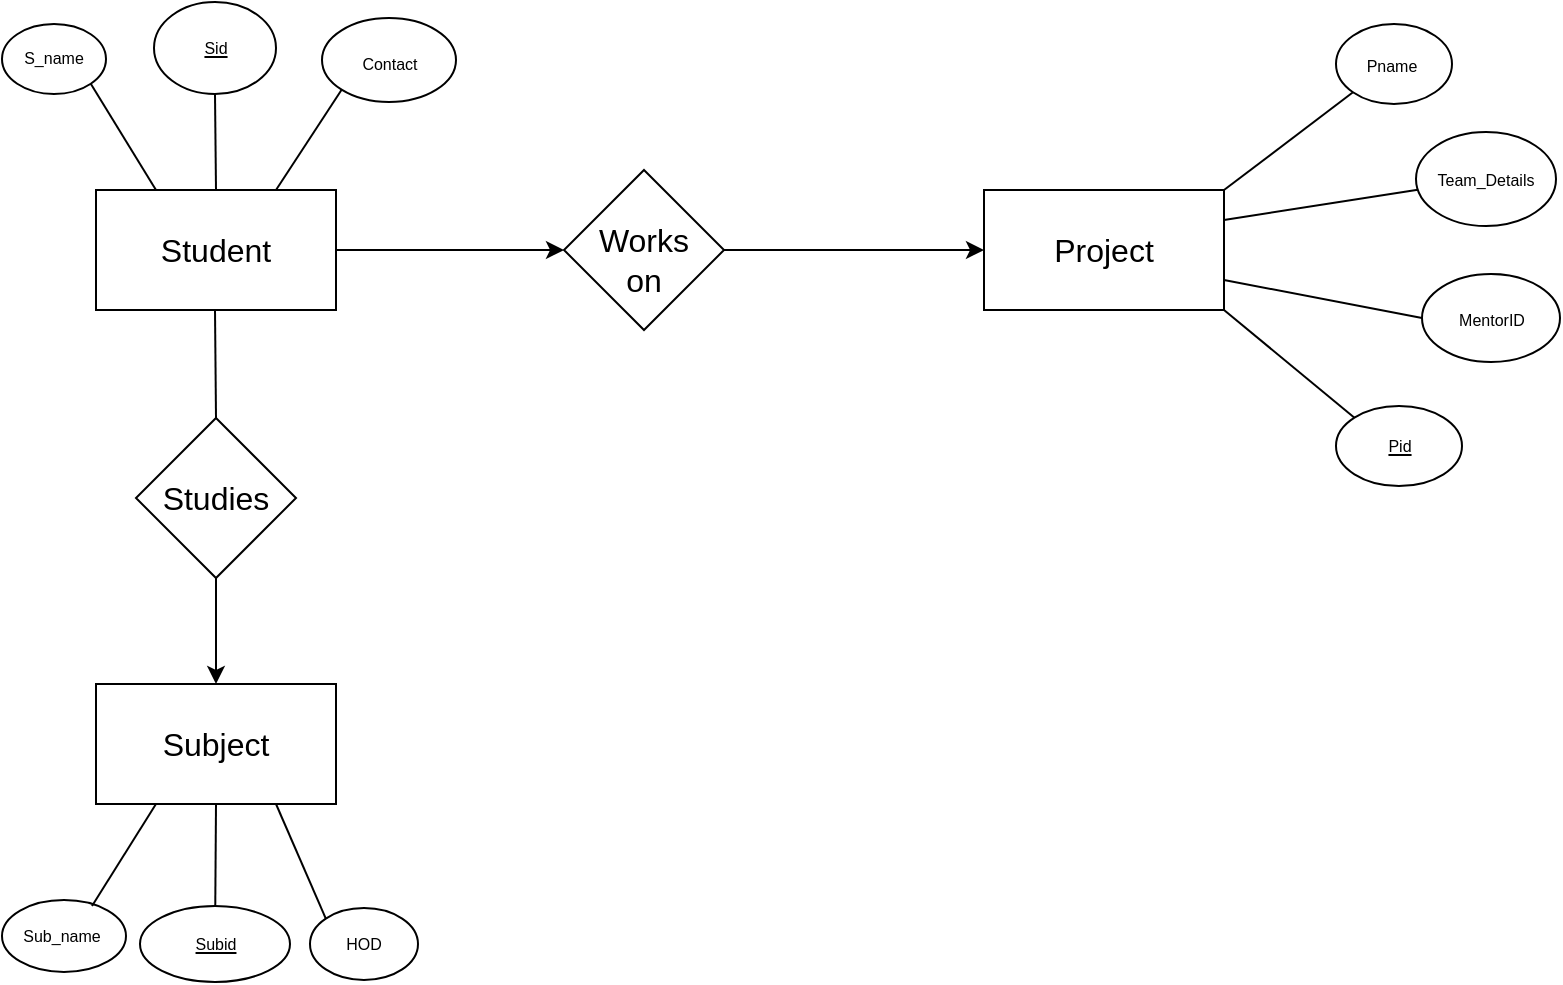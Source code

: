 <mxfile version="20.8.16" type="device"><diagram name="Page-1" id="dWI883avzY2kW8F8Sh0C"><mxGraphModel dx="862" dy="556" grid="0" gridSize="10" guides="1" tooltips="1" connect="1" arrows="1" fold="1" page="0" pageScale="1" pageWidth="850" pageHeight="1100" math="0" shadow="0"><root><mxCell id="0"/><mxCell id="1" parent="0"/><mxCell id="Z5rezgx7t8V0MLvTmGek-36" style="edgeStyle=none;curved=1;rounded=0;orthogonalLoop=1;jettySize=auto;html=1;exitX=1;exitY=0.5;exitDx=0;exitDy=0;entryX=0;entryY=0.5;entryDx=0;entryDy=0;strokeColor=default;fontSize=8;endArrow=classic;endFill=1;" edge="1" parent="1" source="Z5rezgx7t8V0MLvTmGek-1" target="Z5rezgx7t8V0MLvTmGek-35"><mxGeometry relative="1" as="geometry"/></mxCell><mxCell id="Z5rezgx7t8V0MLvTmGek-1" value="" style="rounded=0;whiteSpace=wrap;html=1;fontSize=16;" vertex="1" parent="1"><mxGeometry x="140" y="170" width="120" height="60" as="geometry"/></mxCell><mxCell id="Z5rezgx7t8V0MLvTmGek-2" value="" style="rounded=0;whiteSpace=wrap;html=1;fontSize=16;" vertex="1" parent="1"><mxGeometry x="140" y="417" width="120" height="60" as="geometry"/></mxCell><mxCell id="Z5rezgx7t8V0MLvTmGek-5" style="edgeStyle=none;curved=1;rounded=0;orthogonalLoop=1;jettySize=auto;html=1;entryX=0.5;entryY=0;entryDx=0;entryDy=0;fontSize=12;" edge="1" parent="1" source="Z5rezgx7t8V0MLvTmGek-3" target="Z5rezgx7t8V0MLvTmGek-2"><mxGeometry relative="1" as="geometry"/></mxCell><mxCell id="Z5rezgx7t8V0MLvTmGek-3" value="" style="rhombus;whiteSpace=wrap;html=1;fontSize=16;" vertex="1" parent="1"><mxGeometry x="160" y="284" width="80" height="80" as="geometry"/></mxCell><mxCell id="Z5rezgx7t8V0MLvTmGek-6" value="" style="endArrow=none;html=1;rounded=0;fontSize=12;startSize=8;endSize=8;curved=1;" edge="1" parent="1"><mxGeometry width="50" height="50" relative="1" as="geometry"><mxPoint x="200" y="284" as="sourcePoint"/><mxPoint x="199.5" y="230" as="targetPoint"/></mxGeometry></mxCell><mxCell id="Z5rezgx7t8V0MLvTmGek-7" value="Student" style="text;strokeColor=none;fillColor=none;html=1;align=center;verticalAlign=middle;whiteSpace=wrap;rounded=0;fontSize=16;" vertex="1" parent="1"><mxGeometry x="170" y="185" width="60" height="30" as="geometry"/></mxCell><mxCell id="Z5rezgx7t8V0MLvTmGek-8" value="Subject" style="text;strokeColor=none;fillColor=none;html=1;align=center;verticalAlign=middle;whiteSpace=wrap;rounded=0;fontSize=16;" vertex="1" parent="1"><mxGeometry x="170" y="432" width="60" height="30" as="geometry"/></mxCell><mxCell id="Z5rezgx7t8V0MLvTmGek-9" value="Studies" style="text;strokeColor=none;fillColor=none;html=1;align=center;verticalAlign=middle;whiteSpace=wrap;rounded=0;fontSize=16;" vertex="1" parent="1"><mxGeometry x="170" y="309" width="60" height="30" as="geometry"/></mxCell><mxCell id="Z5rezgx7t8V0MLvTmGek-29" style="edgeStyle=none;curved=1;rounded=0;orthogonalLoop=1;jettySize=auto;html=1;exitX=1;exitY=1;exitDx=0;exitDy=0;entryX=0.25;entryY=0;entryDx=0;entryDy=0;strokeColor=default;fontSize=8;endArrow=none;endFill=0;" edge="1" parent="1" source="Z5rezgx7t8V0MLvTmGek-10" target="Z5rezgx7t8V0MLvTmGek-1"><mxGeometry relative="1" as="geometry"/></mxCell><mxCell id="Z5rezgx7t8V0MLvTmGek-10" value="" style="ellipse;whiteSpace=wrap;html=1;fontSize=16;" vertex="1" parent="1"><mxGeometry x="93" y="87" width="52" height="35" as="geometry"/></mxCell><mxCell id="Z5rezgx7t8V0MLvTmGek-11" value="&lt;font style=&quot;font-size: 8px;&quot;&gt;S_name&lt;/font&gt;" style="text;strokeColor=none;fillColor=none;html=1;align=center;verticalAlign=middle;whiteSpace=wrap;rounded=0;fontSize=16;" vertex="1" parent="1"><mxGeometry x="93" y="76" width="52" height="50" as="geometry"/></mxCell><mxCell id="Z5rezgx7t8V0MLvTmGek-21" style="edgeStyle=none;curved=1;rounded=0;orthogonalLoop=1;jettySize=auto;html=1;exitX=0.5;exitY=1;exitDx=0;exitDy=0;entryX=0.5;entryY=0;entryDx=0;entryDy=0;strokeColor=default;fontSize=8;endArrow=none;endFill=0;startSize=8;endSize=8;" edge="1" parent="1" source="Z5rezgx7t8V0MLvTmGek-12" target="Z5rezgx7t8V0MLvTmGek-1"><mxGeometry relative="1" as="geometry"/></mxCell><mxCell id="Z5rezgx7t8V0MLvTmGek-12" value="" style="ellipse;whiteSpace=wrap;html=1;fontSize=8;" vertex="1" parent="1"><mxGeometry x="169" y="76" width="61" height="46" as="geometry"/></mxCell><mxCell id="Z5rezgx7t8V0MLvTmGek-13" value="&lt;u&gt;Sid&lt;/u&gt;" style="text;strokeColor=none;fillColor=none;html=1;align=center;verticalAlign=middle;whiteSpace=wrap;rounded=0;fontSize=8;" vertex="1" parent="1"><mxGeometry x="170" y="84" width="60" height="30" as="geometry"/></mxCell><mxCell id="Z5rezgx7t8V0MLvTmGek-30" style="edgeStyle=none;curved=1;rounded=0;orthogonalLoop=1;jettySize=auto;html=1;exitX=0;exitY=1;exitDx=0;exitDy=0;entryX=0.75;entryY=0;entryDx=0;entryDy=0;strokeColor=default;fontSize=8;endArrow=none;endFill=0;" edge="1" parent="1" source="Z5rezgx7t8V0MLvTmGek-14" target="Z5rezgx7t8V0MLvTmGek-1"><mxGeometry relative="1" as="geometry"/></mxCell><mxCell id="Z5rezgx7t8V0MLvTmGek-14" value="" style="ellipse;whiteSpace=wrap;html=1;fontSize=8;" vertex="1" parent="1"><mxGeometry x="253" y="84" width="67" height="42" as="geometry"/></mxCell><mxCell id="Z5rezgx7t8V0MLvTmGek-15" value="Contact" style="text;strokeColor=none;fillColor=none;html=1;align=center;verticalAlign=middle;whiteSpace=wrap;rounded=0;fontSize=8;" vertex="1" parent="1"><mxGeometry x="256.5" y="92" width="60" height="30" as="geometry"/></mxCell><mxCell id="Z5rezgx7t8V0MLvTmGek-23" value="" style="ellipse;whiteSpace=wrap;html=1;fontSize=8;" vertex="1" parent="1"><mxGeometry x="93" y="525" width="62" height="36" as="geometry"/></mxCell><mxCell id="Z5rezgx7t8V0MLvTmGek-25" style="edgeStyle=none;curved=1;rounded=0;orthogonalLoop=1;jettySize=auto;html=1;exitX=0.75;exitY=0;exitDx=0;exitDy=0;entryX=0.25;entryY=1;entryDx=0;entryDy=0;strokeColor=default;fontSize=8;endArrow=none;endFill=0;" edge="1" parent="1" source="Z5rezgx7t8V0MLvTmGek-24" target="Z5rezgx7t8V0MLvTmGek-2"><mxGeometry relative="1" as="geometry"/></mxCell><mxCell id="Z5rezgx7t8V0MLvTmGek-24" value="Sub_name" style="text;strokeColor=none;fillColor=none;html=1;align=center;verticalAlign=middle;whiteSpace=wrap;rounded=0;fontSize=8;" vertex="1" parent="1"><mxGeometry x="93" y="528" width="60" height="30" as="geometry"/></mxCell><mxCell id="Z5rezgx7t8V0MLvTmGek-27" style="edgeStyle=none;curved=1;rounded=0;orthogonalLoop=1;jettySize=auto;html=1;entryX=0.5;entryY=1;entryDx=0;entryDy=0;strokeColor=default;fontSize=8;endArrow=none;endFill=0;" edge="1" parent="1" source="Z5rezgx7t8V0MLvTmGek-26" target="Z5rezgx7t8V0MLvTmGek-2"><mxGeometry relative="1" as="geometry"/></mxCell><mxCell id="Z5rezgx7t8V0MLvTmGek-26" value="" style="ellipse;whiteSpace=wrap;html=1;fontSize=8;" vertex="1" parent="1"><mxGeometry x="162" y="528" width="75" height="38" as="geometry"/></mxCell><mxCell id="Z5rezgx7t8V0MLvTmGek-28" value="&lt;u&gt;Subid&lt;/u&gt;" style="text;strokeColor=none;fillColor=none;html=1;align=center;verticalAlign=middle;whiteSpace=wrap;rounded=0;fontSize=8;" vertex="1" parent="1"><mxGeometry x="170" y="532" width="60" height="30" as="geometry"/></mxCell><mxCell id="Z5rezgx7t8V0MLvTmGek-32" style="edgeStyle=none;curved=1;rounded=0;orthogonalLoop=1;jettySize=auto;html=1;exitX=0;exitY=0;exitDx=0;exitDy=0;entryX=0.75;entryY=1;entryDx=0;entryDy=0;strokeColor=default;fontSize=8;endArrow=none;endFill=0;" edge="1" parent="1" source="Z5rezgx7t8V0MLvTmGek-31" target="Z5rezgx7t8V0MLvTmGek-2"><mxGeometry relative="1" as="geometry"/></mxCell><mxCell id="Z5rezgx7t8V0MLvTmGek-31" value="" style="ellipse;whiteSpace=wrap;html=1;fontSize=8;" vertex="1" parent="1"><mxGeometry x="247" y="529" width="54" height="36" as="geometry"/></mxCell><mxCell id="Z5rezgx7t8V0MLvTmGek-33" value="HOD" style="text;strokeColor=none;fillColor=none;html=1;align=center;verticalAlign=middle;whiteSpace=wrap;rounded=0;fontSize=8;" vertex="1" parent="1"><mxGeometry x="244" y="532" width="60" height="30" as="geometry"/></mxCell><mxCell id="Z5rezgx7t8V0MLvTmGek-48" style="edgeStyle=none;curved=1;rounded=0;orthogonalLoop=1;jettySize=auto;html=1;exitX=1;exitY=0.25;exitDx=0;exitDy=0;strokeColor=default;fontSize=8;endArrow=none;endFill=0;" edge="1" parent="1" source="Z5rezgx7t8V0MLvTmGek-34" target="Z5rezgx7t8V0MLvTmGek-47"><mxGeometry relative="1" as="geometry"/></mxCell><mxCell id="Z5rezgx7t8V0MLvTmGek-34" value="" style="rounded=0;whiteSpace=wrap;html=1;fontSize=8;" vertex="1" parent="1"><mxGeometry x="584" y="170" width="120" height="60" as="geometry"/></mxCell><mxCell id="Z5rezgx7t8V0MLvTmGek-37" style="edgeStyle=none;curved=1;rounded=0;orthogonalLoop=1;jettySize=auto;html=1;exitX=1;exitY=0.5;exitDx=0;exitDy=0;entryX=0;entryY=0.5;entryDx=0;entryDy=0;strokeColor=default;fontSize=8;endArrow=classic;endFill=1;" edge="1" parent="1" source="Z5rezgx7t8V0MLvTmGek-35" target="Z5rezgx7t8V0MLvTmGek-34"><mxGeometry relative="1" as="geometry"/></mxCell><mxCell id="Z5rezgx7t8V0MLvTmGek-35" value="" style="rhombus;whiteSpace=wrap;html=1;fontSize=8;" vertex="1" parent="1"><mxGeometry x="374" y="160" width="80" height="80" as="geometry"/></mxCell><mxCell id="Z5rezgx7t8V0MLvTmGek-38" value="&lt;font style=&quot;font-size: 16px;&quot;&gt;Works on&lt;/font&gt;" style="text;strokeColor=none;fillColor=none;html=1;align=center;verticalAlign=middle;whiteSpace=wrap;rounded=0;fontSize=8;" vertex="1" parent="1"><mxGeometry x="384" y="190" width="60" height="30" as="geometry"/></mxCell><mxCell id="Z5rezgx7t8V0MLvTmGek-39" value="Project" style="text;strokeColor=none;fillColor=none;html=1;align=center;verticalAlign=middle;whiteSpace=wrap;rounded=0;fontSize=16;" vertex="1" parent="1"><mxGeometry x="614" y="185" width="60" height="30" as="geometry"/></mxCell><mxCell id="Z5rezgx7t8V0MLvTmGek-42" style="edgeStyle=none;curved=1;rounded=0;orthogonalLoop=1;jettySize=auto;html=1;exitX=0;exitY=1;exitDx=0;exitDy=0;entryX=1;entryY=0;entryDx=0;entryDy=0;strokeColor=default;fontSize=16;endArrow=none;endFill=0;" edge="1" parent="1" source="Z5rezgx7t8V0MLvTmGek-41" target="Z5rezgx7t8V0MLvTmGek-34"><mxGeometry relative="1" as="geometry"/></mxCell><mxCell id="Z5rezgx7t8V0MLvTmGek-41" value="" style="ellipse;whiteSpace=wrap;html=1;fontSize=16;" vertex="1" parent="1"><mxGeometry x="760" y="87" width="58" height="40" as="geometry"/></mxCell><mxCell id="Z5rezgx7t8V0MLvTmGek-43" value="&lt;font style=&quot;font-size: 8px;&quot;&gt;Pname&lt;/font&gt;" style="text;strokeColor=none;fillColor=none;html=1;align=center;verticalAlign=middle;whiteSpace=wrap;rounded=0;fontSize=16;" vertex="1" parent="1"><mxGeometry x="758" y="89.5" width="60" height="30" as="geometry"/></mxCell><mxCell id="Z5rezgx7t8V0MLvTmGek-45" style="edgeStyle=none;curved=1;rounded=0;orthogonalLoop=1;jettySize=auto;html=1;exitX=0;exitY=0;exitDx=0;exitDy=0;entryX=1;entryY=1;entryDx=0;entryDy=0;strokeColor=default;fontSize=8;endArrow=none;endFill=0;" edge="1" parent="1" source="Z5rezgx7t8V0MLvTmGek-44" target="Z5rezgx7t8V0MLvTmGek-34"><mxGeometry relative="1" as="geometry"/></mxCell><mxCell id="Z5rezgx7t8V0MLvTmGek-44" value="" style="ellipse;whiteSpace=wrap;html=1;fontSize=8;" vertex="1" parent="1"><mxGeometry x="760" y="278" width="63" height="40" as="geometry"/></mxCell><mxCell id="Z5rezgx7t8V0MLvTmGek-46" value="&lt;u&gt;Pid&lt;/u&gt;" style="text;strokeColor=none;fillColor=none;html=1;align=center;verticalAlign=middle;whiteSpace=wrap;rounded=0;fontSize=8;" vertex="1" parent="1"><mxGeometry x="761.5" y="283" width="60" height="30" as="geometry"/></mxCell><mxCell id="Z5rezgx7t8V0MLvTmGek-47" value="" style="ellipse;whiteSpace=wrap;html=1;fontSize=8;" vertex="1" parent="1"><mxGeometry x="800" y="141" width="70" height="47" as="geometry"/></mxCell><mxCell id="Z5rezgx7t8V0MLvTmGek-49" value="Team_Details" style="text;strokeColor=none;fillColor=none;html=1;align=center;verticalAlign=middle;whiteSpace=wrap;rounded=0;fontSize=8;" vertex="1" parent="1"><mxGeometry x="805" y="149.5" width="60" height="30" as="geometry"/></mxCell><mxCell id="Z5rezgx7t8V0MLvTmGek-52" style="edgeStyle=none;curved=1;rounded=0;orthogonalLoop=1;jettySize=auto;html=1;exitX=0;exitY=0.5;exitDx=0;exitDy=0;entryX=1;entryY=0.75;entryDx=0;entryDy=0;strokeColor=default;fontSize=8;endArrow=none;endFill=0;" edge="1" parent="1" source="Z5rezgx7t8V0MLvTmGek-51" target="Z5rezgx7t8V0MLvTmGek-34"><mxGeometry relative="1" as="geometry"/></mxCell><mxCell id="Z5rezgx7t8V0MLvTmGek-51" value="" style="ellipse;whiteSpace=wrap;html=1;fontSize=8;" vertex="1" parent="1"><mxGeometry x="803" y="212" width="69" height="44" as="geometry"/></mxCell><mxCell id="Z5rezgx7t8V0MLvTmGek-50" value="MentorID" style="text;strokeColor=none;fillColor=none;html=1;align=center;verticalAlign=middle;whiteSpace=wrap;rounded=0;fontSize=8;" vertex="1" parent="1"><mxGeometry x="807.5" y="220" width="60" height="30" as="geometry"/></mxCell></root></mxGraphModel></diagram></mxfile>
